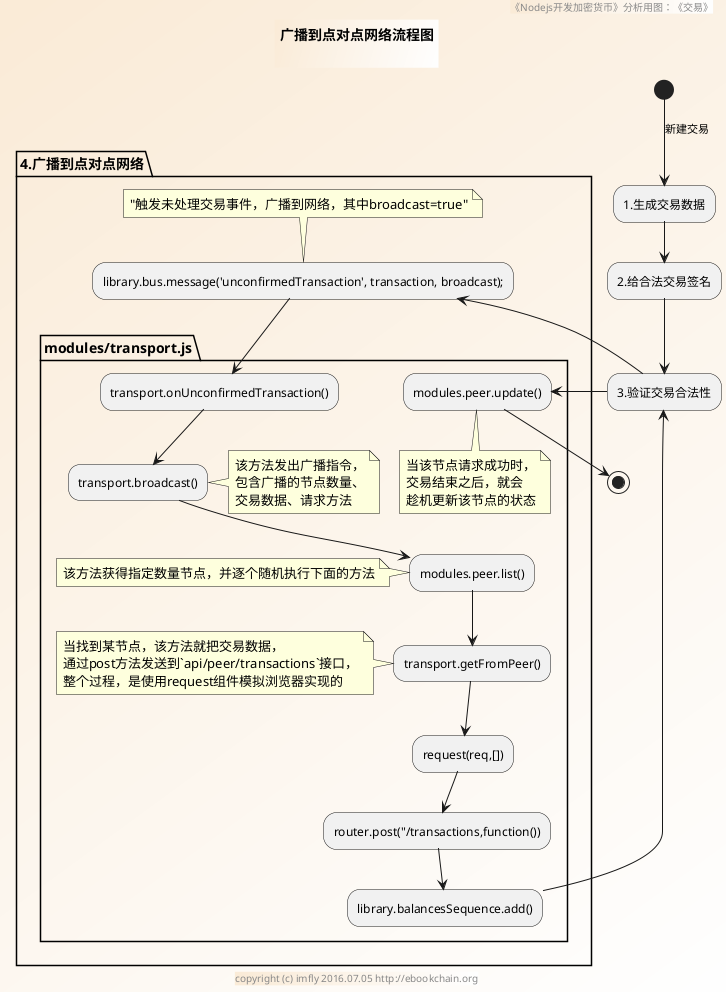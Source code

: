 @startuml ../../../styles/images/modules/transactions/broadcastTransaction-activity.png
skinparam BorderColor #blue\9932CC
skinparam backgroundcolor AntiqueWhite/white

title
广播到点对点网络流程图

end title

footer copyright (c) imfly 2016.07.05 http://ebookchain.org
header 《Nodejs开发加密货币》分析用图：《交易》

(*)--> [新建交易] "1.生成交易数据"
--> "2.给合法交易签名"
--> "3.验证交易合法性" as verifyTrs

partition "4.广播到点对点网络" {
  --> library.bus.message('unconfirmedTransaction', transaction, broadcast);
  note top: "触发未处理交易事件，广播到网络，其中broadcast=true"
  partition "modules/transport.js" {
    --> transport.onUnconfirmedTransaction()
    --> transport.broadcast()
    note left
    该方法发出广播指令，
    包含广播的节点数量、
    交易数据、请求方法
    end note

    --> modules.peer.list()
    note left:该方法获得指定数量节点，并逐个随机执行下面的方法
    --> transport.getFromPeer()
    note left
    当找到某节点，该方法就把交易数据，
    通过post方法发送到`api/peer/transactions`接口，
    整个过程，是使用request组件模拟浏览器实现的
    end note

    --> request(req,[])
    --> router.post("/transactions,function())
    --> library.balancesSequence.add()
    --> verifyTrs
    -right-> modules.peer.update()
    note bottom
    当该节点请求成功时，
    交易结束之后，就会
    趁机更新该节点的状态
    end note
  }
}
--> (*)
@enduml
